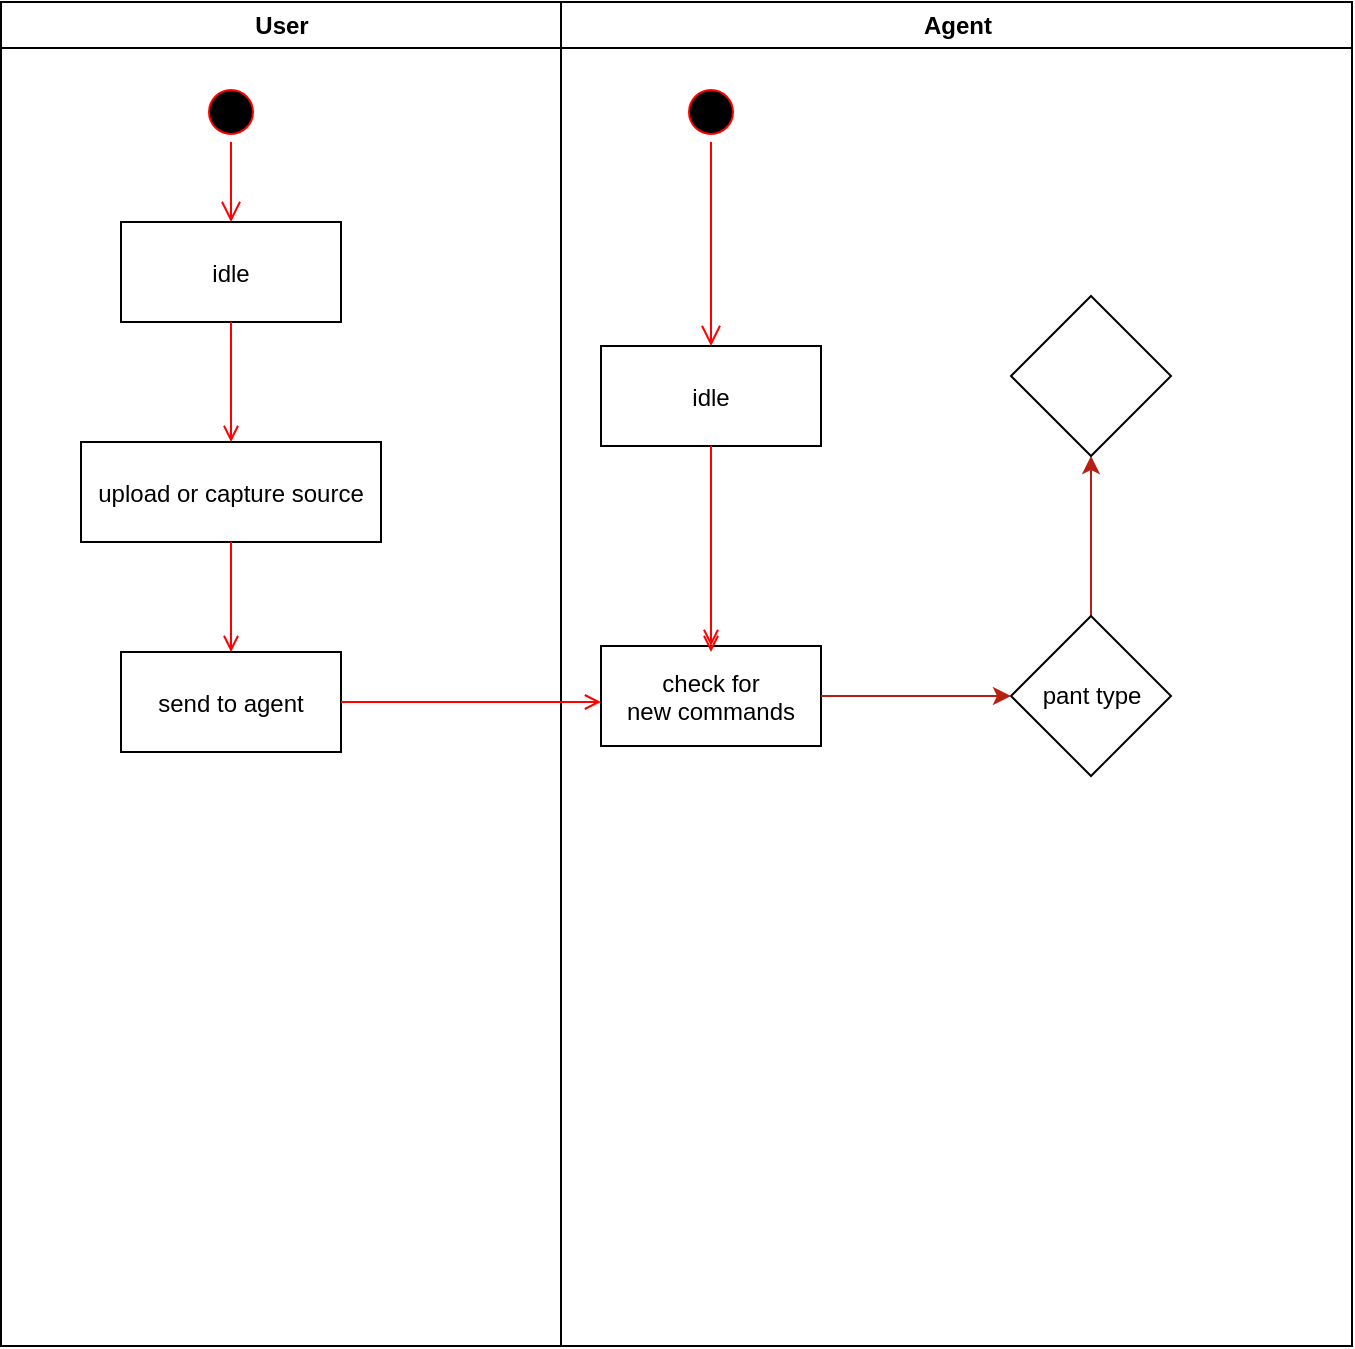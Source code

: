 <mxfile version="15.5.2" type="github">
  <diagram name="Page-1" id="e7e014a7-5840-1c2e-5031-d8a46d1fe8dd">
    <mxGraphModel dx="1422" dy="762" grid="1" gridSize="10" guides="1" tooltips="1" connect="1" arrows="1" fold="1" page="1" pageScale="1" pageWidth="1169" pageHeight="826" background="none" math="0" shadow="0">
      <root>
        <mxCell id="0" />
        <mxCell id="1" parent="0" />
        <mxCell id="2" value="User" style="swimlane;whiteSpace=wrap" parent="1" vertex="1">
          <mxGeometry x="164.5" y="128" width="280" height="672" as="geometry" />
        </mxCell>
        <mxCell id="5" value="" style="ellipse;shape=startState;fillColor=#000000;strokeColor=#ff0000;" parent="2" vertex="1">
          <mxGeometry x="100" y="40" width="30" height="30" as="geometry" />
        </mxCell>
        <mxCell id="6" value="" style="edgeStyle=elbowEdgeStyle;elbow=horizontal;verticalAlign=bottom;endArrow=open;endSize=8;strokeColor=#FF0000;endFill=1;rounded=0" parent="2" source="5" target="7" edge="1">
          <mxGeometry x="100" y="40" as="geometry">
            <mxPoint x="115" y="110" as="targetPoint" />
          </mxGeometry>
        </mxCell>
        <mxCell id="7" value="idle" style="" parent="2" vertex="1">
          <mxGeometry x="60" y="110" width="110" height="50" as="geometry" />
        </mxCell>
        <mxCell id="8" value="upload or capture source" style="" parent="2" vertex="1">
          <mxGeometry x="40" y="220" width="150" height="50" as="geometry" />
        </mxCell>
        <mxCell id="9" value="" style="endArrow=open;strokeColor=#FF0000;endFill=1;rounded=0" parent="2" source="7" target="8" edge="1">
          <mxGeometry relative="1" as="geometry" />
        </mxCell>
        <mxCell id="10" value="send to agent" style="" parent="2" vertex="1">
          <mxGeometry x="60" y="325" width="110" height="50" as="geometry" />
        </mxCell>
        <mxCell id="11" value="" style="endArrow=open;strokeColor=#FF0000;endFill=1;rounded=0" parent="2" source="8" target="10" edge="1">
          <mxGeometry relative="1" as="geometry" />
        </mxCell>
        <mxCell id="3" value="Agent" style="swimlane;whiteSpace=wrap" parent="1" vertex="1">
          <mxGeometry x="444.5" y="128" width="395.5" height="672" as="geometry" />
        </mxCell>
        <mxCell id="13" value="" style="ellipse;shape=startState;fillColor=#000000;strokeColor=#ff0000;" parent="3" vertex="1">
          <mxGeometry x="60" y="40" width="30" height="30" as="geometry" />
        </mxCell>
        <mxCell id="14" value="" style="edgeStyle=elbowEdgeStyle;elbow=horizontal;verticalAlign=bottom;endArrow=open;endSize=8;strokeColor=#FF0000;endFill=1;rounded=0" parent="3" source="13" target="15" edge="1">
          <mxGeometry x="40" y="20" as="geometry">
            <mxPoint x="55" y="90" as="targetPoint" />
          </mxGeometry>
        </mxCell>
        <mxCell id="15" value="idle" style="" parent="3" vertex="1">
          <mxGeometry x="20" y="172" width="110" height="50" as="geometry" />
        </mxCell>
        <mxCell id="16" value="check for &#xa;new commands" style="" parent="3" vertex="1">
          <mxGeometry x="20" y="322" width="110" height="50" as="geometry" />
        </mxCell>
        <mxCell id="17" value="" style="endArrow=open;strokeColor=#FF0000;endFill=1;rounded=0" parent="3" source="15" target="16" edge="1">
          <mxGeometry relative="1" as="geometry" />
        </mxCell>
        <mxCell id="19" value="" style="endArrow=open;strokeColor=#FF0000;endFill=1;rounded=0" parent="3" source="16" edge="1">
          <mxGeometry relative="1" as="geometry">
            <mxPoint x="75" y="325" as="targetPoint" />
          </mxGeometry>
        </mxCell>
        <mxCell id="20" value="" style="endArrow=open;strokeColor=#FF0000;endFill=1;rounded=0" parent="1" source="10" edge="1">
          <mxGeometry relative="1" as="geometry">
            <mxPoint x="464.5" y="478" as="targetPoint" />
          </mxGeometry>
        </mxCell>
        <mxCell id="GTZNmrSL_PvrEvCJ2HKf-45" value="" style="edgeStyle=orthogonalEdgeStyle;rounded=0;orthogonalLoop=1;jettySize=auto;html=1;fillColor=#f8cecc;strokeColor=#B81F14;" edge="1" parent="1" source="GTZNmrSL_PvrEvCJ2HKf-42" target="GTZNmrSL_PvrEvCJ2HKf-44">
          <mxGeometry relative="1" as="geometry" />
        </mxCell>
        <mxCell id="GTZNmrSL_PvrEvCJ2HKf-42" value="pant type" style="rhombus;whiteSpace=wrap;html=1;" vertex="1" parent="1">
          <mxGeometry x="669.5" y="435" width="80" height="80" as="geometry" />
        </mxCell>
        <mxCell id="GTZNmrSL_PvrEvCJ2HKf-43" value="" style="edgeStyle=orthogonalEdgeStyle;rounded=0;orthogonalLoop=1;jettySize=auto;html=1;fillColor=#f8cecc;strokeColor=#B8200F;" edge="1" parent="1" source="16" target="GTZNmrSL_PvrEvCJ2HKf-42">
          <mxGeometry relative="1" as="geometry" />
        </mxCell>
        <mxCell id="GTZNmrSL_PvrEvCJ2HKf-44" value="" style="rhombus;whiteSpace=wrap;html=1;" vertex="1" parent="1">
          <mxGeometry x="669.5" y="275" width="80" height="80" as="geometry" />
        </mxCell>
      </root>
    </mxGraphModel>
  </diagram>
</mxfile>

